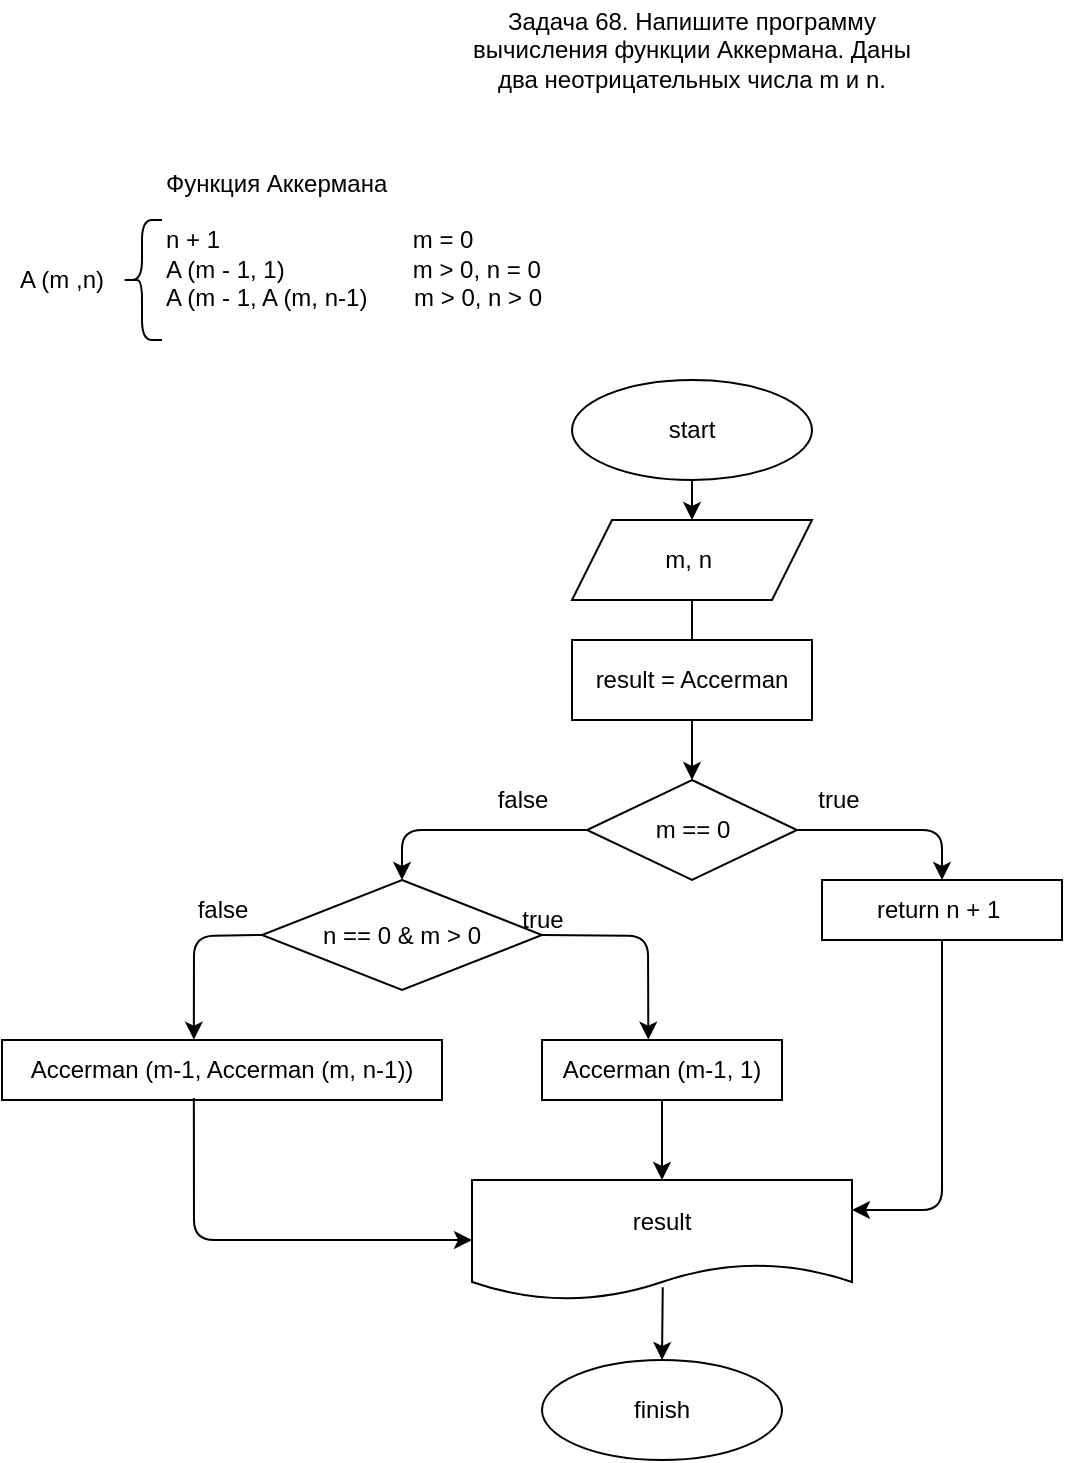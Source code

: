 <mxfile>
    <diagram id="CGwl_x7L7q7drA_-7FFX" name="Страница 1">
        <mxGraphModel dx="975" dy="379" grid="1" gridSize="10" guides="1" tooltips="1" connect="1" arrows="1" fold="1" page="1" pageScale="1" pageWidth="827" pageHeight="1169" background="none" math="0" shadow="0">
            <root>
                <mxCell id="0"/>
                <mxCell id="1" parent="0"/>
                <mxCell id="2" value="Задача 68. Напишите программу вычисления функции Аккермана. Даны два неотрицательных числа m и n." style="text;html=1;strokeColor=none;fillColor=none;align=center;verticalAlign=middle;whiteSpace=wrap;rounded=0;" parent="1" vertex="1">
                    <mxGeometry x="260" y="20" width="230" height="50" as="geometry"/>
                </mxCell>
                <mxCell id="3" value="Функция Аккермана&lt;br&gt;&lt;br&gt;n + 1&lt;span style=&quot;white-space: pre&quot;&gt;&#9;&lt;/span&gt;&lt;span style=&quot;white-space: pre&quot;&gt;&#9;&lt;span style=&quot;white-space: pre&quot;&gt;&#9;&lt;/span&gt; &lt;/span&gt;&amp;nbsp; &amp;nbsp; m = 0&lt;br&gt;A (m - 1, 1)&lt;span style=&quot;white-space: pre&quot;&gt;&#9;&lt;/span&gt;&lt;span style=&quot;white-space: pre&quot;&gt;&#9;&lt;/span&gt;&amp;nbsp; &amp;nbsp; &amp;nbsp;m &amp;gt; 0, n = 0&lt;br&gt;A (m - 1, A (m, n-1)&amp;nbsp; &amp;nbsp; &amp;nbsp; &amp;nbsp;m &amp;gt; 0, n &amp;gt; 0" style="text;html=1;strokeColor=none;fillColor=none;align=left;verticalAlign=middle;whiteSpace=wrap;rounded=0;" parent="1" vertex="1">
                    <mxGeometry x="110" y="80" width="210" height="120" as="geometry"/>
                </mxCell>
                <mxCell id="4" value="" style="shape=curlyBracket;whiteSpace=wrap;html=1;rounded=1;size=0.5;" parent="1" vertex="1">
                    <mxGeometry x="90" y="130" width="20" height="60" as="geometry"/>
                </mxCell>
                <mxCell id="6" value="A (m ,n)" style="text;html=1;strokeColor=none;fillColor=none;align=center;verticalAlign=middle;whiteSpace=wrap;rounded=0;" parent="1" vertex="1">
                    <mxGeometry x="30" y="145" width="60" height="30" as="geometry"/>
                </mxCell>
                <mxCell id="7" value="start" style="ellipse;whiteSpace=wrap;html=1;" parent="1" vertex="1">
                    <mxGeometry x="315" y="210" width="120" height="50" as="geometry"/>
                </mxCell>
                <mxCell id="8" value="m, n&amp;nbsp;" style="shape=parallelogram;perimeter=parallelogramPerimeter;whiteSpace=wrap;html=1;fixedSize=1;" parent="1" vertex="1">
                    <mxGeometry x="315" y="280" width="120" height="40" as="geometry"/>
                </mxCell>
                <mxCell id="9" value="" style="endArrow=classic;html=1;entryX=0.5;entryY=0;entryDx=0;entryDy=0;exitX=0.5;exitY=1;exitDx=0;exitDy=0;" parent="1" source="7" target="8" edge="1">
                    <mxGeometry width="50" height="50" relative="1" as="geometry">
                        <mxPoint x="390" y="400" as="sourcePoint"/>
                        <mxPoint x="440" y="350" as="targetPoint"/>
                    </mxGeometry>
                </mxCell>
                <mxCell id="10" value="m == 0" style="rhombus;whiteSpace=wrap;html=1;" parent="1" vertex="1">
                    <mxGeometry x="322.5" y="410" width="105" height="50" as="geometry"/>
                </mxCell>
                <mxCell id="11" value="" style="endArrow=classic;html=1;entryX=0.5;entryY=0;entryDx=0;entryDy=0;exitX=0.5;exitY=1;exitDx=0;exitDy=0;" parent="1" source="8" target="10" edge="1">
                    <mxGeometry width="50" height="50" relative="1" as="geometry">
                        <mxPoint x="375" y="330" as="sourcePoint"/>
                        <mxPoint x="440" y="260" as="targetPoint"/>
                    </mxGeometry>
                </mxCell>
                <mxCell id="12" value="return n + 1&amp;nbsp;" style="rounded=0;whiteSpace=wrap;html=1;" parent="1" vertex="1">
                    <mxGeometry x="440" y="460" width="120" height="30" as="geometry"/>
                </mxCell>
                <mxCell id="13" value="n == 0 &amp;amp; m &amp;gt; 0" style="rhombus;whiteSpace=wrap;html=1;" parent="1" vertex="1">
                    <mxGeometry x="160" y="460" width="140" height="55" as="geometry"/>
                </mxCell>
                <mxCell id="14" value="result = Accerman" style="rounded=0;whiteSpace=wrap;html=1;" parent="1" vertex="1">
                    <mxGeometry x="315" y="340" width="120" height="40" as="geometry"/>
                </mxCell>
                <mxCell id="15" value="" style="endArrow=classic;html=1;entryX=0.5;entryY=0;entryDx=0;entryDy=0;exitX=1;exitY=0.5;exitDx=0;exitDy=0;" parent="1" source="10" target="12" edge="1">
                    <mxGeometry width="50" height="50" relative="1" as="geometry">
                        <mxPoint x="390" y="500" as="sourcePoint"/>
                        <mxPoint x="440" y="450" as="targetPoint"/>
                        <Array as="points">
                            <mxPoint x="500" y="435"/>
                        </Array>
                    </mxGeometry>
                </mxCell>
                <mxCell id="16" value="true" style="text;html=1;align=center;verticalAlign=middle;resizable=0;points=[];autosize=1;strokeColor=none;fillColor=none;" parent="1" vertex="1">
                    <mxGeometry x="427.5" y="410" width="40" height="20" as="geometry"/>
                </mxCell>
                <mxCell id="17" value="" style="endArrow=classic;html=1;entryX=0.5;entryY=0;entryDx=0;entryDy=0;exitX=0;exitY=0.5;exitDx=0;exitDy=0;" parent="1" source="10" target="13" edge="1">
                    <mxGeometry width="50" height="50" relative="1" as="geometry">
                        <mxPoint x="390" y="500" as="sourcePoint"/>
                        <mxPoint x="440" y="450" as="targetPoint"/>
                        <Array as="points">
                            <mxPoint x="230" y="435"/>
                        </Array>
                    </mxGeometry>
                </mxCell>
                <mxCell id="18" value="false" style="text;html=1;align=center;verticalAlign=middle;resizable=0;points=[];autosize=1;strokeColor=none;fillColor=none;" parent="1" vertex="1">
                    <mxGeometry x="270" y="410" width="40" height="20" as="geometry"/>
                </mxCell>
                <mxCell id="19" value="Accerman (m-1, 1)" style="rounded=0;whiteSpace=wrap;html=1;" parent="1" vertex="1">
                    <mxGeometry x="300" y="540" width="120" height="30" as="geometry"/>
                </mxCell>
                <mxCell id="20" value="" style="endArrow=classic;html=1;entryX=0.443;entryY=-0.006;entryDx=0;entryDy=0;entryPerimeter=0;exitX=1;exitY=0.5;exitDx=0;exitDy=0;" parent="1" source="13" target="19" edge="1">
                    <mxGeometry width="50" height="50" relative="1" as="geometry">
                        <mxPoint x="390" y="500" as="sourcePoint"/>
                        <mxPoint x="440" y="450" as="targetPoint"/>
                        <Array as="points">
                            <mxPoint x="353" y="488"/>
                        </Array>
                    </mxGeometry>
                </mxCell>
                <mxCell id="21" value="true" style="text;html=1;align=center;verticalAlign=middle;resizable=0;points=[];autosize=1;strokeColor=none;fillColor=none;" parent="1" vertex="1">
                    <mxGeometry x="280" y="470" width="40" height="20" as="geometry"/>
                </mxCell>
                <mxCell id="22" value="Accerman (m-1, Accerman (m, n-1))" style="rounded=0;whiteSpace=wrap;html=1;" parent="1" vertex="1">
                    <mxGeometry x="30" y="540" width="220" height="30" as="geometry"/>
                </mxCell>
                <mxCell id="23" value="" style="endArrow=classic;html=1;entryX=0.436;entryY=-0.006;entryDx=0;entryDy=0;entryPerimeter=0;exitX=0;exitY=0.5;exitDx=0;exitDy=0;" parent="1" source="13" target="22" edge="1">
                    <mxGeometry width="50" height="50" relative="1" as="geometry">
                        <mxPoint x="390" y="500" as="sourcePoint"/>
                        <mxPoint x="440" y="450" as="targetPoint"/>
                        <Array as="points">
                            <mxPoint x="126" y="488"/>
                        </Array>
                    </mxGeometry>
                </mxCell>
                <mxCell id="24" value="false" style="text;html=1;align=center;verticalAlign=middle;resizable=0;points=[];autosize=1;strokeColor=none;fillColor=none;" parent="1" vertex="1">
                    <mxGeometry x="120" y="465" width="40" height="20" as="geometry"/>
                </mxCell>
                <mxCell id="25" value="result" style="shape=document;whiteSpace=wrap;html=1;boundedLbl=1;" parent="1" vertex="1">
                    <mxGeometry x="265" y="610" width="190" height="60" as="geometry"/>
                </mxCell>
                <mxCell id="26" value="" style="endArrow=classic;html=1;entryX=0;entryY=0.5;entryDx=0;entryDy=0;exitX=0.436;exitY=0.968;exitDx=0;exitDy=0;exitPerimeter=0;" parent="1" source="22" target="25" edge="1">
                    <mxGeometry width="50" height="50" relative="1" as="geometry">
                        <mxPoint x="390" y="590" as="sourcePoint"/>
                        <mxPoint x="440" y="540" as="targetPoint"/>
                        <Array as="points">
                            <mxPoint x="126" y="640"/>
                        </Array>
                    </mxGeometry>
                </mxCell>
                <mxCell id="27" value="" style="endArrow=classic;html=1;entryX=0.5;entryY=0;entryDx=0;entryDy=0;exitX=0.5;exitY=1;exitDx=0;exitDy=0;" parent="1" source="19" target="25" edge="1">
                    <mxGeometry width="50" height="50" relative="1" as="geometry">
                        <mxPoint x="390" y="590" as="sourcePoint"/>
                        <mxPoint x="440" y="540" as="targetPoint"/>
                    </mxGeometry>
                </mxCell>
                <mxCell id="28" value="" style="endArrow=classic;html=1;entryX=1;entryY=0.25;entryDx=0;entryDy=0;exitX=0.5;exitY=1;exitDx=0;exitDy=0;" edge="1" parent="1" source="12" target="25">
                    <mxGeometry width="50" height="50" relative="1" as="geometry">
                        <mxPoint x="390" y="590" as="sourcePoint"/>
                        <mxPoint x="440" y="540" as="targetPoint"/>
                        <Array as="points">
                            <mxPoint x="500" y="625"/>
                        </Array>
                    </mxGeometry>
                </mxCell>
                <mxCell id="29" value="finish" style="ellipse;whiteSpace=wrap;html=1;" vertex="1" parent="1">
                    <mxGeometry x="300" y="700" width="120" height="50" as="geometry"/>
                </mxCell>
                <mxCell id="30" value="" style="endArrow=classic;html=1;entryX=0.5;entryY=0;entryDx=0;entryDy=0;exitX=0.502;exitY=0.894;exitDx=0;exitDy=0;exitPerimeter=0;" edge="1" parent="1" source="25" target="29">
                    <mxGeometry width="50" height="50" relative="1" as="geometry">
                        <mxPoint x="390" y="770" as="sourcePoint"/>
                        <mxPoint x="440" y="720" as="targetPoint"/>
                    </mxGeometry>
                </mxCell>
            </root>
        </mxGraphModel>
    </diagram>
</mxfile>